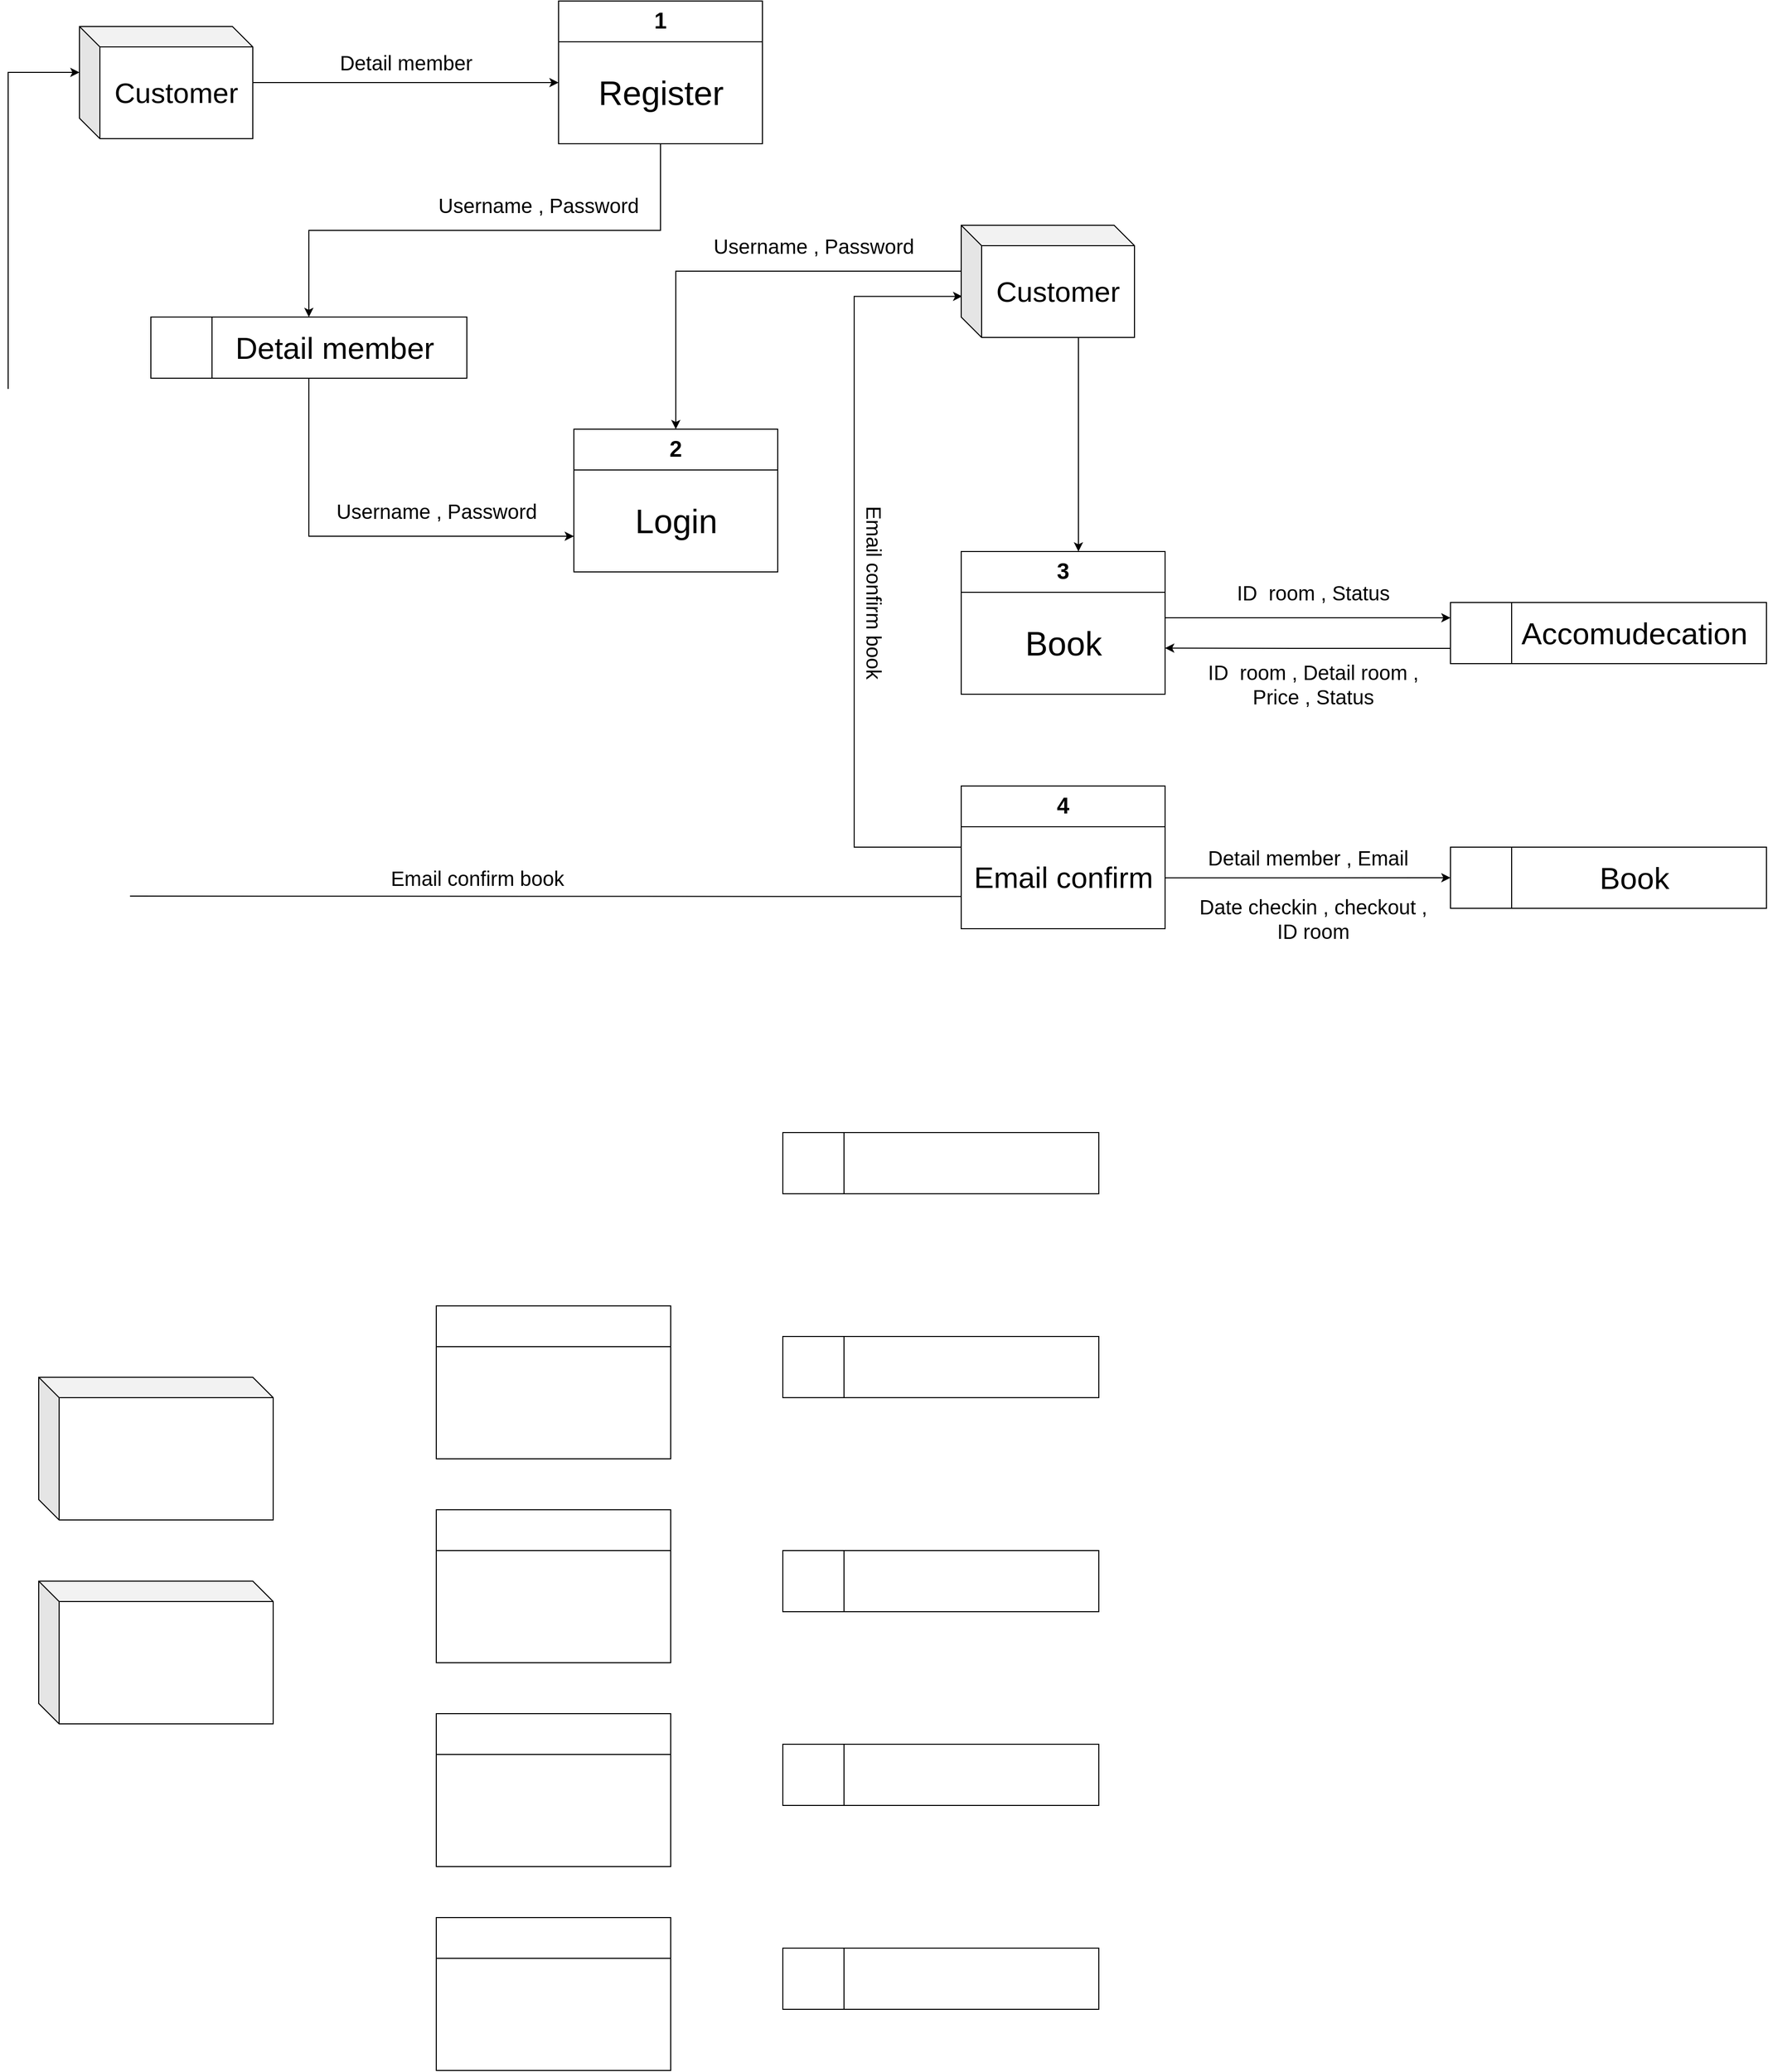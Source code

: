 <mxfile version="21.7.4" type="github">
  <diagram name="Page-1" id="EVB2JG9kK474J4FMBU9G">
    <mxGraphModel dx="4303" dy="1525" grid="1" gridSize="10" guides="1" tooltips="1" connect="1" arrows="1" fold="1" page="1" pageScale="1" pageWidth="1920" pageHeight="1200" math="0" shadow="0">
      <root>
        <mxCell id="0" />
        <mxCell id="1" parent="0" />
        <mxCell id="6Yd9exaLA5xY4vGigwr5-35" style="edgeStyle=orthogonalEdgeStyle;rounded=0;orthogonalLoop=1;jettySize=auto;html=1;entryX=0;entryY=0.5;entryDx=0;entryDy=0;" edge="1" parent="1" source="6Yd9exaLA5xY4vGigwr5-1">
          <mxGeometry relative="1" as="geometry">
            <mxPoint x="540" y="190" as="targetPoint" />
          </mxGeometry>
        </mxCell>
        <mxCell id="6Yd9exaLA5xY4vGigwr5-1" value="&lt;font style=&quot;font-size: 28px;&quot;&gt;Customer&lt;/font&gt;" style="shape=cube;whiteSpace=wrap;html=1;boundedLbl=1;backgroundOutline=1;darkOpacity=0.05;darkOpacity2=0.1;" vertex="1" parent="1">
          <mxGeometry x="70" y="135" width="170" height="110" as="geometry" />
        </mxCell>
        <mxCell id="6Yd9exaLA5xY4vGigwr5-40" style="edgeStyle=orthogonalEdgeStyle;rounded=0;orthogonalLoop=1;jettySize=auto;html=1;exitX=0.5;exitY=1;exitDx=0;exitDy=0;entryX=0.5;entryY=0;entryDx=0;entryDy=0;" edge="1" parent="1" source="6Yd9exaLA5xY4vGigwr5-78" target="6Yd9exaLA5xY4vGigwr5-22">
          <mxGeometry relative="1" as="geometry">
            <mxPoint x="655" y="265" as="sourcePoint" />
          </mxGeometry>
        </mxCell>
        <mxCell id="6Yd9exaLA5xY4vGigwr5-12" value="&lt;font style=&quot;font-size: 22px;&quot;&gt;2&lt;/font&gt;" style="swimlane;whiteSpace=wrap;html=1;startSize=40;" vertex="1" parent="1">
          <mxGeometry x="555" y="530" width="200" height="140" as="geometry" />
        </mxCell>
        <mxCell id="6Yd9exaLA5xY4vGigwr5-47" value="&lt;font style=&quot;font-size: 33px;&quot;&gt;Login&lt;/font&gt;" style="text;html=1;align=center;verticalAlign=middle;resizable=0;points=[];autosize=1;strokeColor=none;fillColor=none;" vertex="1" parent="6Yd9exaLA5xY4vGigwr5-12">
          <mxGeometry x="50" y="65" width="100" height="50" as="geometry" />
        </mxCell>
        <mxCell id="6Yd9exaLA5xY4vGigwr5-15" value="" style="swimlane;whiteSpace=wrap;html=1;startSize=40;" vertex="1" parent="1">
          <mxGeometry x="420" y="1390" width="230" height="150" as="geometry" />
        </mxCell>
        <mxCell id="6Yd9exaLA5xY4vGigwr5-17" value="" style="swimlane;whiteSpace=wrap;html=1;startSize=40;" vertex="1" parent="1">
          <mxGeometry x="420" y="1590" width="230" height="150" as="geometry" />
        </mxCell>
        <mxCell id="6Yd9exaLA5xY4vGigwr5-18" value="" style="swimlane;whiteSpace=wrap;html=1;startSize=40;" vertex="1" parent="1">
          <mxGeometry x="420" y="1790" width="230" height="150" as="geometry" />
        </mxCell>
        <mxCell id="6Yd9exaLA5xY4vGigwr5-19" value="" style="swimlane;whiteSpace=wrap;html=1;startSize=40;" vertex="1" parent="1">
          <mxGeometry x="420" y="1990" width="230" height="150" as="geometry" />
        </mxCell>
        <mxCell id="6Yd9exaLA5xY4vGigwr5-45" style="edgeStyle=orthogonalEdgeStyle;rounded=0;orthogonalLoop=1;jettySize=auto;html=1;exitX=0.5;exitY=1;exitDx=0;exitDy=0;entryX=0;entryY=0.75;entryDx=0;entryDy=0;" edge="1" parent="1" source="6Yd9exaLA5xY4vGigwr5-22" target="6Yd9exaLA5xY4vGigwr5-12">
          <mxGeometry relative="1" as="geometry" />
        </mxCell>
        <mxCell id="6Yd9exaLA5xY4vGigwr5-22" value="" style="swimlane;horizontal=0;whiteSpace=wrap;html=1;startSize=60;" vertex="1" parent="1">
          <mxGeometry x="140" y="420" width="310" height="60" as="geometry" />
        </mxCell>
        <mxCell id="6Yd9exaLA5xY4vGigwr5-43" value="&lt;font style=&quot;font-size: 30px;&quot;&gt;Detail member&lt;/font&gt;" style="text;html=1;align=center;verticalAlign=middle;resizable=0;points=[];autosize=1;strokeColor=none;fillColor=none;" vertex="1" parent="6Yd9exaLA5xY4vGigwr5-22">
          <mxGeometry x="70" y="5" width="220" height="50" as="geometry" />
        </mxCell>
        <mxCell id="6Yd9exaLA5xY4vGigwr5-24" value="" style="swimlane;horizontal=0;whiteSpace=wrap;html=1;startSize=60;" vertex="1" parent="1">
          <mxGeometry x="760" y="1220" width="310" height="60" as="geometry" />
        </mxCell>
        <mxCell id="6Yd9exaLA5xY4vGigwr5-25" value="" style="swimlane;horizontal=0;whiteSpace=wrap;html=1;startSize=60;" vertex="1" parent="1">
          <mxGeometry x="760" y="1420" width="310" height="60" as="geometry" />
        </mxCell>
        <mxCell id="6Yd9exaLA5xY4vGigwr5-26" value="" style="swimlane;horizontal=0;whiteSpace=wrap;html=1;startSize=60;" vertex="1" parent="1">
          <mxGeometry x="760" y="1630" width="310" height="60" as="geometry" />
        </mxCell>
        <mxCell id="6Yd9exaLA5xY4vGigwr5-27" value="" style="swimlane;horizontal=0;whiteSpace=wrap;html=1;startSize=60;" vertex="1" parent="1">
          <mxGeometry x="760" y="1820" width="310" height="60" as="geometry" />
        </mxCell>
        <mxCell id="6Yd9exaLA5xY4vGigwr5-28" value="" style="swimlane;horizontal=0;whiteSpace=wrap;html=1;startSize=60;" vertex="1" parent="1">
          <mxGeometry x="760" y="2020" width="310" height="60" as="geometry" />
        </mxCell>
        <mxCell id="6Yd9exaLA5xY4vGigwr5-31" value="" style="shape=cube;whiteSpace=wrap;html=1;boundedLbl=1;backgroundOutline=1;darkOpacity=0.05;darkOpacity2=0.1;" vertex="1" parent="1">
          <mxGeometry x="30" y="1460" width="230" height="140" as="geometry" />
        </mxCell>
        <mxCell id="6Yd9exaLA5xY4vGigwr5-32" value="" style="shape=cube;whiteSpace=wrap;html=1;boundedLbl=1;backgroundOutline=1;darkOpacity=0.05;darkOpacity2=0.1;" vertex="1" parent="1">
          <mxGeometry x="30" y="1660" width="230" height="140" as="geometry" />
        </mxCell>
        <mxCell id="6Yd9exaLA5xY4vGigwr5-36" value="&lt;font style=&quot;font-size: 20px;&quot;&gt;Detail member&lt;/font&gt;" style="text;html=1;align=center;verticalAlign=middle;resizable=0;points=[];autosize=1;strokeColor=none;fillColor=none;" vertex="1" parent="1">
          <mxGeometry x="315" y="150" width="150" height="40" as="geometry" />
        </mxCell>
        <mxCell id="6Yd9exaLA5xY4vGigwr5-42" value="&lt;font style=&quot;font-size: 20px;&quot;&gt;Username , Password&lt;/font&gt;" style="text;html=1;align=center;verticalAlign=middle;resizable=0;points=[];autosize=1;strokeColor=none;fillColor=none;" vertex="1" parent="1">
          <mxGeometry x="410" y="290" width="220" height="40" as="geometry" />
        </mxCell>
        <mxCell id="6Yd9exaLA5xY4vGigwr5-46" value="&lt;font style=&quot;font-size: 20px;&quot;&gt;Username , Password&lt;/font&gt;" style="text;html=1;align=center;verticalAlign=middle;resizable=0;points=[];autosize=1;strokeColor=none;fillColor=none;" vertex="1" parent="1">
          <mxGeometry x="310" y="590" width="220" height="40" as="geometry" />
        </mxCell>
        <mxCell id="6Yd9exaLA5xY4vGigwr5-54" style="edgeStyle=orthogonalEdgeStyle;rounded=0;orthogonalLoop=1;jettySize=auto;html=1;entryX=0.5;entryY=0;entryDx=0;entryDy=0;" edge="1" parent="1">
          <mxGeometry relative="1" as="geometry">
            <mxPoint x="1050" y="430" as="sourcePoint" />
            <mxPoint x="1050" y="650" as="targetPoint" />
          </mxGeometry>
        </mxCell>
        <mxCell id="6Yd9exaLA5xY4vGigwr5-55" style="edgeStyle=orthogonalEdgeStyle;rounded=0;orthogonalLoop=1;jettySize=auto;html=1;entryX=0.5;entryY=0;entryDx=0;entryDy=0;exitX=0;exitY=0;exitDx=0;exitDy=45;exitPerimeter=0;" edge="1" parent="1" source="6Yd9exaLA5xY4vGigwr5-77" target="6Yd9exaLA5xY4vGigwr5-12">
          <mxGeometry relative="1" as="geometry">
            <mxPoint x="920" y="430" as="sourcePoint" />
          </mxGeometry>
        </mxCell>
        <mxCell id="6Yd9exaLA5xY4vGigwr5-67" style="edgeStyle=orthogonalEdgeStyle;rounded=0;orthogonalLoop=1;jettySize=auto;html=1;exitX=1;exitY=0.5;exitDx=0;exitDy=0;entryX=0;entryY=0.25;entryDx=0;entryDy=0;" edge="1" parent="1" target="6Yd9exaLA5xY4vGigwr5-64">
          <mxGeometry relative="1" as="geometry">
            <mxPoint x="1135" y="725" as="sourcePoint" />
            <mxPoint x="1335" y="700" as="targetPoint" />
            <Array as="points">
              <mxPoint x="1135" y="715" />
            </Array>
          </mxGeometry>
        </mxCell>
        <mxCell id="6Yd9exaLA5xY4vGigwr5-58" style="edgeStyle=orthogonalEdgeStyle;rounded=0;orthogonalLoop=1;jettySize=auto;html=1;entryX=0.006;entryY=0.634;entryDx=0;entryDy=0;entryPerimeter=0;exitX=0;exitY=0.25;exitDx=0;exitDy=0;" edge="1" parent="1" source="6Yd9exaLA5xY4vGigwr5-82" target="6Yd9exaLA5xY4vGigwr5-77">
          <mxGeometry relative="1" as="geometry">
            <mxPoint x="920" y="940" as="sourcePoint" />
            <mxPoint x="930" y="400" as="targetPoint" />
            <Array as="points">
              <mxPoint x="935" y="940" />
              <mxPoint x="830" y="940" />
              <mxPoint x="830" y="400" />
            </Array>
          </mxGeometry>
        </mxCell>
        <mxCell id="6Yd9exaLA5xY4vGigwr5-68" style="edgeStyle=orthogonalEdgeStyle;rounded=0;orthogonalLoop=1;jettySize=auto;html=1;entryX=0;entryY=0.5;entryDx=0;entryDy=0;" edge="1" parent="1" target="6Yd9exaLA5xY4vGigwr5-62">
          <mxGeometry relative="1" as="geometry">
            <mxPoint x="1135" y="970.067" as="sourcePoint" />
            <Array as="points">
              <mxPoint x="1185" y="970" />
              <mxPoint x="1185" y="970" />
            </Array>
          </mxGeometry>
        </mxCell>
        <mxCell id="6Yd9exaLA5xY4vGigwr5-59" value="&lt;font style=&quot;font-size: 20px;&quot;&gt;Username , Password&lt;/font&gt;" style="text;html=1;align=center;verticalAlign=middle;resizable=0;points=[];autosize=1;strokeColor=none;fillColor=none;" vertex="1" parent="1">
          <mxGeometry x="680" y="330" width="220" height="40" as="geometry" />
        </mxCell>
        <mxCell id="6Yd9exaLA5xY4vGigwr5-60" value="&lt;font style=&quot;font-size: 20px;&quot;&gt;Email confirm book&lt;/font&gt;" style="text;html=1;align=center;verticalAlign=middle;resizable=0;points=[];autosize=1;strokeColor=none;fillColor=none;rotation=90;" vertex="1" parent="1">
          <mxGeometry x="755" y="670" width="190" height="40" as="geometry" />
        </mxCell>
        <mxCell id="6Yd9exaLA5xY4vGigwr5-62" value="" style="swimlane;horizontal=0;whiteSpace=wrap;html=1;startSize=60;" vertex="1" parent="1">
          <mxGeometry x="1415" y="940" width="310" height="60" as="geometry" />
        </mxCell>
        <mxCell id="6Yd9exaLA5xY4vGigwr5-63" value="&lt;span style=&quot;font-size: 30px;&quot;&gt;Book&lt;/span&gt;" style="text;html=1;align=center;verticalAlign=middle;resizable=0;points=[];autosize=1;strokeColor=none;fillColor=none;" vertex="1" parent="6Yd9exaLA5xY4vGigwr5-62">
          <mxGeometry x="135" y="5" width="90" height="50" as="geometry" />
        </mxCell>
        <mxCell id="6Yd9exaLA5xY4vGigwr5-70" style="edgeStyle=orthogonalEdgeStyle;rounded=0;orthogonalLoop=1;jettySize=auto;html=1;exitX=0;exitY=0.75;exitDx=0;exitDy=0;" edge="1" parent="1" source="6Yd9exaLA5xY4vGigwr5-64">
          <mxGeometry relative="1" as="geometry">
            <mxPoint x="1135" y="744.714" as="targetPoint" />
          </mxGeometry>
        </mxCell>
        <mxCell id="6Yd9exaLA5xY4vGigwr5-64" value="" style="swimlane;horizontal=0;whiteSpace=wrap;html=1;startSize=60;" vertex="1" parent="1">
          <mxGeometry x="1415" y="700" width="310" height="60" as="geometry" />
        </mxCell>
        <mxCell id="6Yd9exaLA5xY4vGigwr5-65" value="&lt;font style=&quot;font-size: 30px;&quot;&gt;Accomudecation&lt;/font&gt;" style="text;html=1;align=center;verticalAlign=middle;resizable=0;points=[];autosize=1;strokeColor=none;fillColor=none;" vertex="1" parent="6Yd9exaLA5xY4vGigwr5-64">
          <mxGeometry x="55" y="5" width="250" height="50" as="geometry" />
        </mxCell>
        <mxCell id="6Yd9exaLA5xY4vGigwr5-69" value="&lt;font style=&quot;font-size: 20px;&quot;&gt;ID&amp;nbsp; room , Status&lt;/font&gt;" style="text;html=1;align=center;verticalAlign=middle;resizable=0;points=[];autosize=1;strokeColor=none;fillColor=none;" vertex="1" parent="1">
          <mxGeometry x="1195" y="670" width="170" height="40" as="geometry" />
        </mxCell>
        <mxCell id="6Yd9exaLA5xY4vGigwr5-71" value="&lt;font style=&quot;font-size: 20px;&quot;&gt;ID&amp;nbsp; room , Detail room ,&lt;br&gt;Price , Status&lt;/font&gt;" style="text;html=1;align=center;verticalAlign=middle;resizable=0;points=[];autosize=1;strokeColor=none;fillColor=none;" vertex="1" parent="1">
          <mxGeometry x="1165" y="750" width="230" height="60" as="geometry" />
        </mxCell>
        <mxCell id="6Yd9exaLA5xY4vGigwr5-74" value="&lt;span style=&quot;font-size: 20px;&quot;&gt;Detail member , Email&lt;/span&gt;" style="text;html=1;align=center;verticalAlign=middle;resizable=0;points=[];autosize=1;strokeColor=none;fillColor=none;" vertex="1" parent="1">
          <mxGeometry x="1165" y="930" width="220" height="40" as="geometry" />
        </mxCell>
        <mxCell id="6Yd9exaLA5xY4vGigwr5-75" value="&lt;span style=&quot;font-size: 20px;&quot;&gt;Date checkin , checkout ,&lt;br&gt;ID room&lt;/span&gt;" style="text;html=1;align=center;verticalAlign=middle;resizable=0;points=[];autosize=1;strokeColor=none;fillColor=none;" vertex="1" parent="1">
          <mxGeometry x="1155" y="980" width="250" height="60" as="geometry" />
        </mxCell>
        <mxCell id="6Yd9exaLA5xY4vGigwr5-77" value="&lt;font style=&quot;font-size: 28px;&quot;&gt;Customer&lt;/font&gt;" style="shape=cube;whiteSpace=wrap;html=1;boundedLbl=1;backgroundOutline=1;darkOpacity=0.05;darkOpacity2=0.1;" vertex="1" parent="1">
          <mxGeometry x="935" y="330" width="170" height="110" as="geometry" />
        </mxCell>
        <mxCell id="6Yd9exaLA5xY4vGigwr5-78" value="&lt;font style=&quot;font-size: 22px;&quot;&gt;1&lt;/font&gt;" style="swimlane;whiteSpace=wrap;html=1;startSize=40;" vertex="1" parent="1">
          <mxGeometry x="540" y="110" width="200" height="140" as="geometry" />
        </mxCell>
        <mxCell id="6Yd9exaLA5xY4vGigwr5-79" value="&lt;font style=&quot;font-size: 33px;&quot;&gt;Register&lt;/font&gt;" style="text;html=1;align=center;verticalAlign=middle;resizable=0;points=[];autosize=1;strokeColor=none;fillColor=none;" vertex="1" parent="6Yd9exaLA5xY4vGigwr5-78">
          <mxGeometry x="25" y="65" width="150" height="50" as="geometry" />
        </mxCell>
        <mxCell id="6Yd9exaLA5xY4vGigwr5-80" value="&lt;font style=&quot;font-size: 22px;&quot;&gt;3&lt;/font&gt;" style="swimlane;whiteSpace=wrap;html=1;startSize=40;" vertex="1" parent="1">
          <mxGeometry x="935" y="650" width="200" height="140" as="geometry" />
        </mxCell>
        <mxCell id="6Yd9exaLA5xY4vGigwr5-81" value="&lt;span style=&quot;font-size: 33px;&quot;&gt;Book&lt;/span&gt;" style="text;html=1;align=center;verticalAlign=middle;resizable=0;points=[];autosize=1;strokeColor=none;fillColor=none;" vertex="1" parent="6Yd9exaLA5xY4vGigwr5-80">
          <mxGeometry x="50" y="65" width="100" height="50" as="geometry" />
        </mxCell>
        <mxCell id="6Yd9exaLA5xY4vGigwr5-82" value="&lt;font style=&quot;font-size: 22px;&quot;&gt;4&lt;/font&gt;" style="swimlane;whiteSpace=wrap;html=1;startSize=40;" vertex="1" parent="1">
          <mxGeometry x="935" y="880" width="200" height="140" as="geometry" />
        </mxCell>
        <mxCell id="6Yd9exaLA5xY4vGigwr5-83" value="&lt;font style=&quot;font-size: 29px;&quot;&gt;Email confirm&lt;/font&gt;" style="text;html=1;align=center;verticalAlign=middle;resizable=0;points=[];autosize=1;strokeColor=none;fillColor=none;" vertex="1" parent="6Yd9exaLA5xY4vGigwr5-82">
          <mxGeometry y="65" width="200" height="50" as="geometry" />
        </mxCell>
        <mxCell id="6Yd9exaLA5xY4vGigwr5-84" style="edgeStyle=orthogonalEdgeStyle;rounded=0;orthogonalLoop=1;jettySize=auto;html=1;entryX=0;entryY=0;entryDx=0;entryDy=45;entryPerimeter=0;exitX=0.001;exitY=0.868;exitDx=0;exitDy=0;exitPerimeter=0;" edge="1" parent="1" source="6Yd9exaLA5xY4vGigwr5-83" target="6Yd9exaLA5xY4vGigwr5-1">
          <mxGeometry relative="1" as="geometry">
            <mxPoint x="910" y="1000" as="sourcePoint" />
            <Array as="points">
              <mxPoint x="910" y="988" />
              <mxPoint y="988" />
              <mxPoint y="180" />
            </Array>
          </mxGeometry>
        </mxCell>
        <mxCell id="6Yd9exaLA5xY4vGigwr5-89" value="&lt;font style=&quot;font-size: 20px;&quot;&gt;Email confirm book&lt;/font&gt;" style="text;html=1;align=center;verticalAlign=middle;resizable=0;points=[];autosize=1;strokeColor=none;fillColor=none;rotation=0;" vertex="1" parent="1">
          <mxGeometry x="365" y="950" width="190" height="40" as="geometry" />
        </mxCell>
      </root>
    </mxGraphModel>
  </diagram>
</mxfile>
